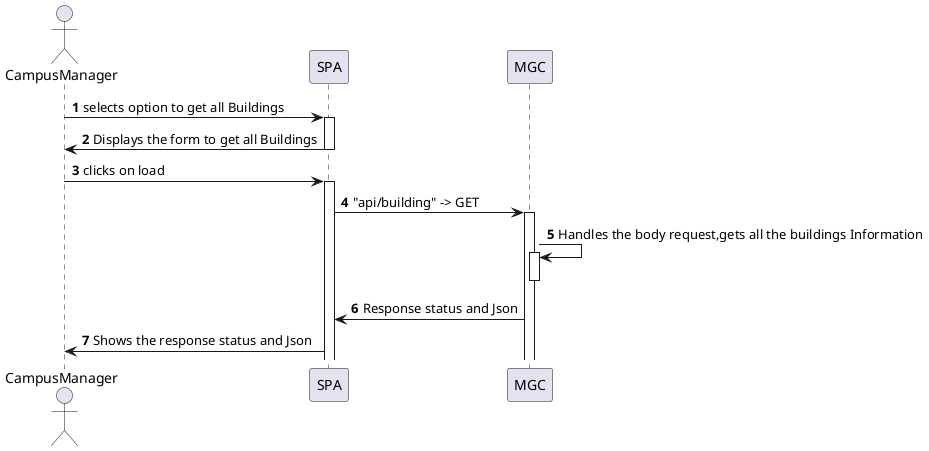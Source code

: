 @startuml
'https://plantuml.com/sequence-diagram

autonumber
actor CampusManager
CampusManager -> SPA : selects option to get all Buildings
activate SPA
CampusManager <- SPA : Displays the form to get all Buildings
deactivate SPA
CampusManager -> SPA :  clicks on load
activate SPA
SPA -> MGC: "api/building" -> GET
activate MGC

MGC -> MGC: Handles the body request,gets all the buildings Information
activate MGC
deactivate MGC
SPA <- MGC: Response status and Json
CampusManager <- SPA: Shows the response status and Json





@enduml
